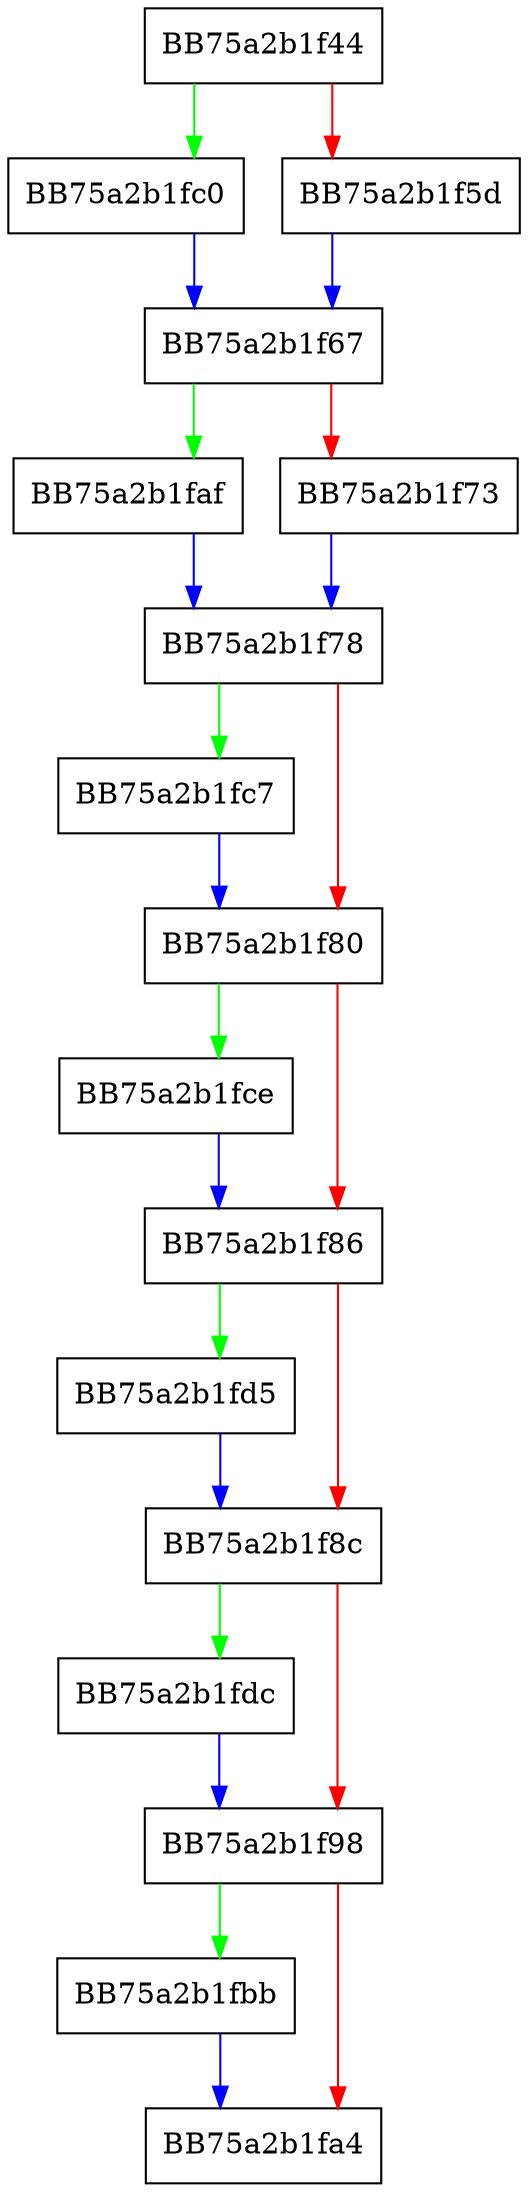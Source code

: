 digraph GetHashSizeLimits {
  node [shape="box"];
  graph [splines=ortho];
  BB75a2b1f44 -> BB75a2b1fc0 [color="green"];
  BB75a2b1f44 -> BB75a2b1f5d [color="red"];
  BB75a2b1f5d -> BB75a2b1f67 [color="blue"];
  BB75a2b1f67 -> BB75a2b1faf [color="green"];
  BB75a2b1f67 -> BB75a2b1f73 [color="red"];
  BB75a2b1f73 -> BB75a2b1f78 [color="blue"];
  BB75a2b1f78 -> BB75a2b1fc7 [color="green"];
  BB75a2b1f78 -> BB75a2b1f80 [color="red"];
  BB75a2b1f80 -> BB75a2b1fce [color="green"];
  BB75a2b1f80 -> BB75a2b1f86 [color="red"];
  BB75a2b1f86 -> BB75a2b1fd5 [color="green"];
  BB75a2b1f86 -> BB75a2b1f8c [color="red"];
  BB75a2b1f8c -> BB75a2b1fdc [color="green"];
  BB75a2b1f8c -> BB75a2b1f98 [color="red"];
  BB75a2b1f98 -> BB75a2b1fbb [color="green"];
  BB75a2b1f98 -> BB75a2b1fa4 [color="red"];
  BB75a2b1faf -> BB75a2b1f78 [color="blue"];
  BB75a2b1fbb -> BB75a2b1fa4 [color="blue"];
  BB75a2b1fc0 -> BB75a2b1f67 [color="blue"];
  BB75a2b1fc7 -> BB75a2b1f80 [color="blue"];
  BB75a2b1fce -> BB75a2b1f86 [color="blue"];
  BB75a2b1fd5 -> BB75a2b1f8c [color="blue"];
  BB75a2b1fdc -> BB75a2b1f98 [color="blue"];
}